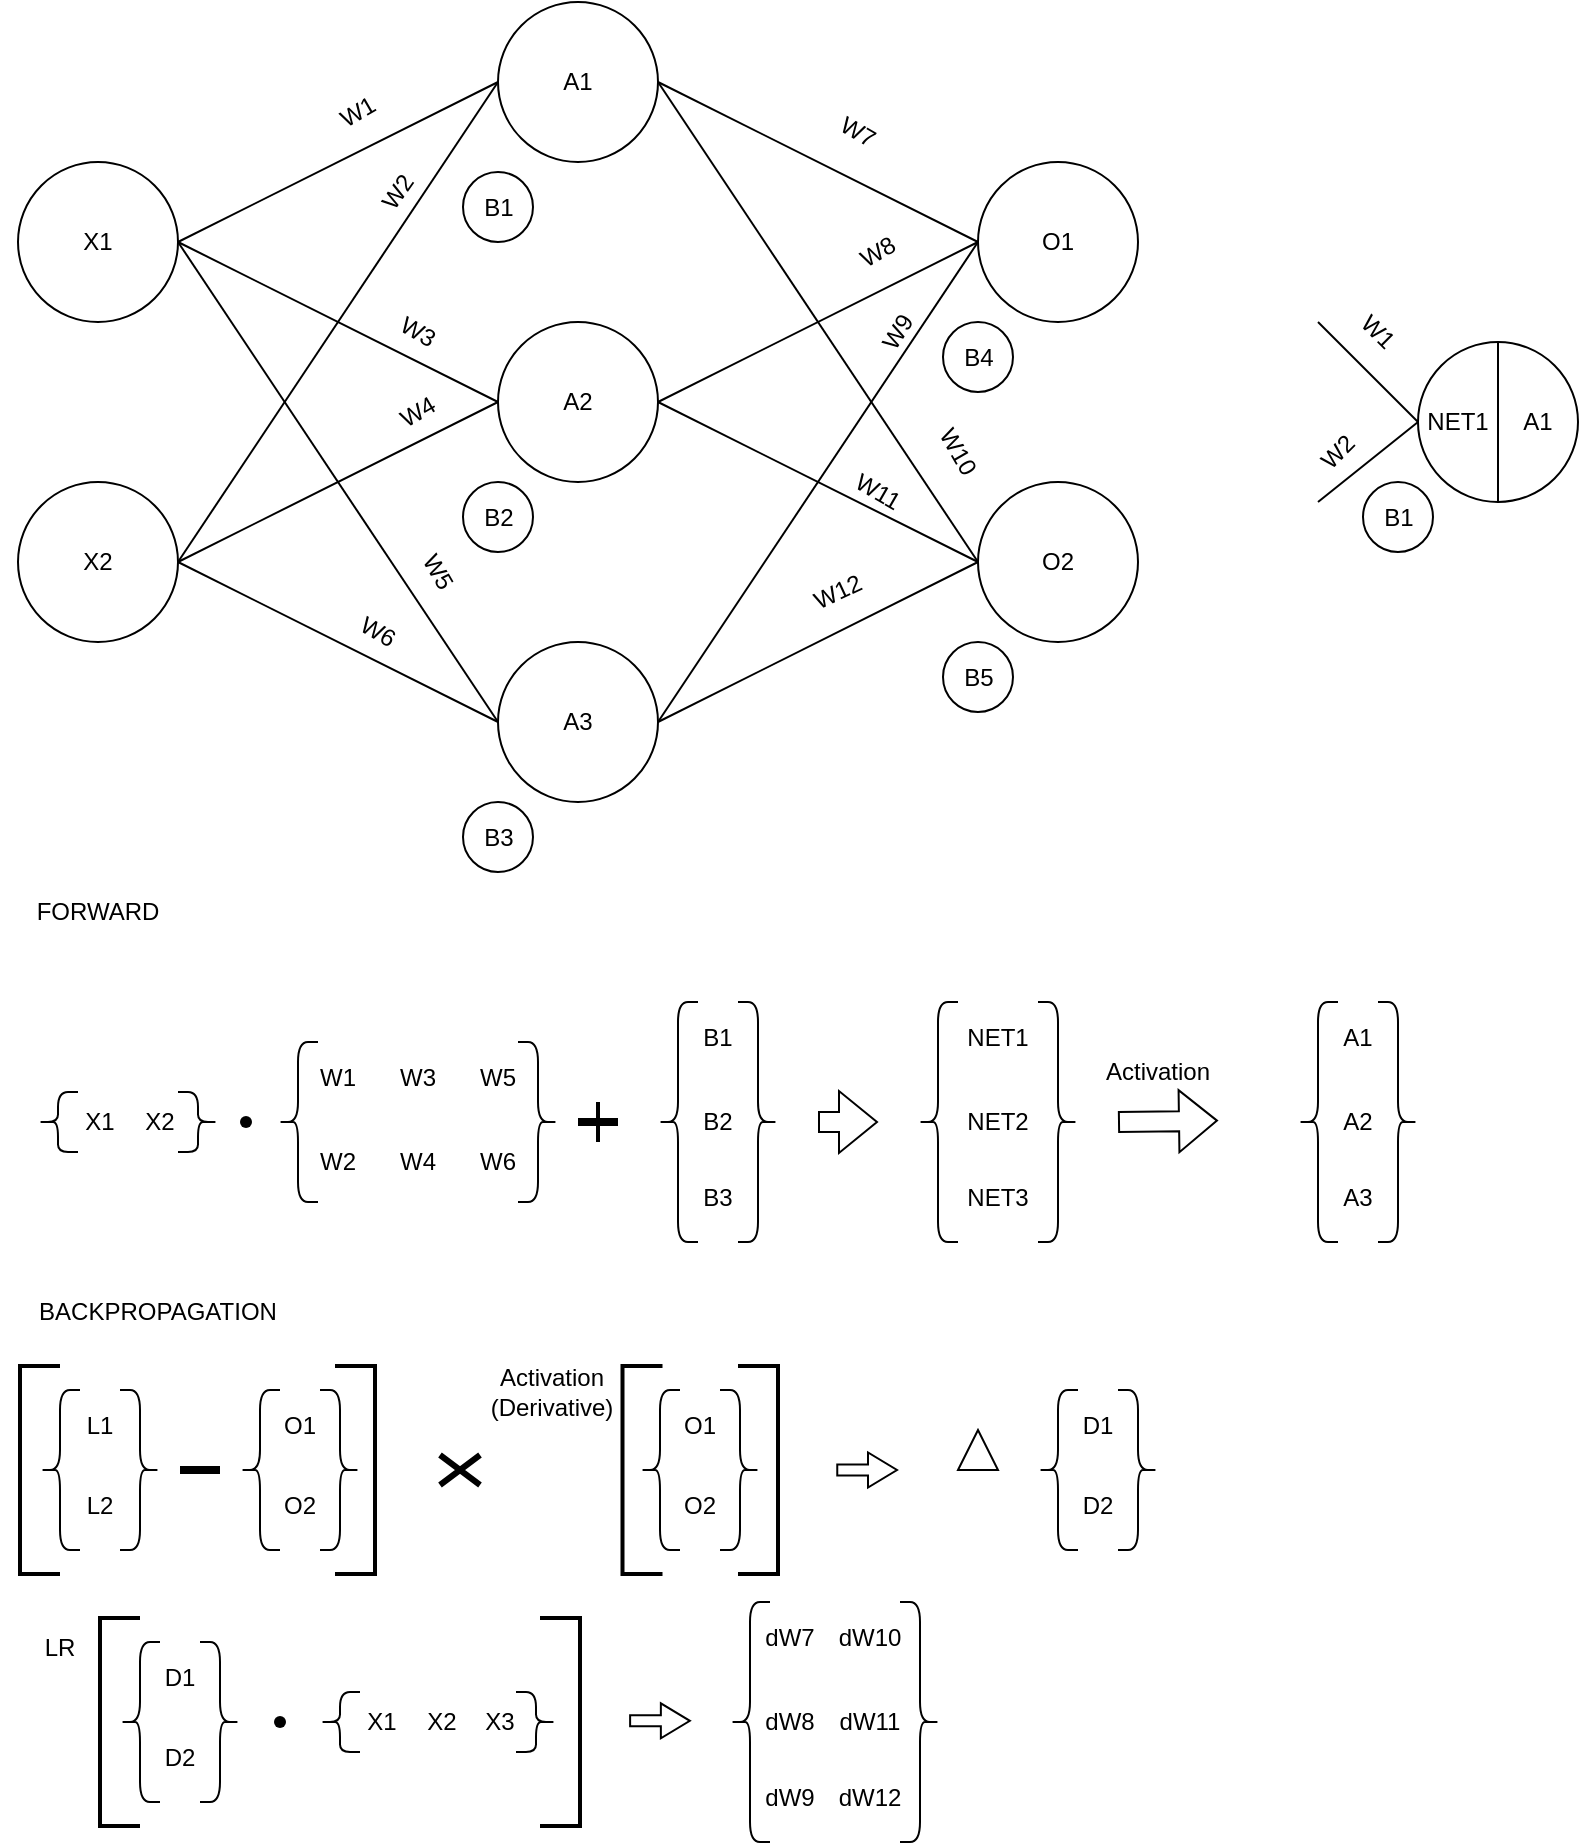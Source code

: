 <mxfile version="21.6.2" type="github">
  <diagram name="Page-1" id="butnO6N0d_ML-fYTaFpi">
    <mxGraphModel dx="729" dy="1163" grid="1" gridSize="10" guides="1" tooltips="1" connect="1" arrows="1" fold="1" page="1" pageScale="1" pageWidth="850" pageHeight="1100" math="0" shadow="0">
      <root>
        <mxCell id="0" />
        <mxCell id="1" parent="0" />
        <mxCell id="Mr8WrNO1qKfPuzWUKPoU-1" value="" style="ellipse;whiteSpace=wrap;html=1;aspect=fixed;" vertex="1" parent="1">
          <mxGeometry x="280" y="40" width="80" height="80" as="geometry" />
        </mxCell>
        <mxCell id="Mr8WrNO1qKfPuzWUKPoU-2" value="" style="ellipse;whiteSpace=wrap;html=1;aspect=fixed;" vertex="1" parent="1">
          <mxGeometry x="280" y="200" width="80" height="80" as="geometry" />
        </mxCell>
        <mxCell id="Mr8WrNO1qKfPuzWUKPoU-3" value="" style="ellipse;whiteSpace=wrap;html=1;aspect=fixed;" vertex="1" parent="1">
          <mxGeometry x="280" y="360" width="80" height="80" as="geometry" />
        </mxCell>
        <mxCell id="Mr8WrNO1qKfPuzWUKPoU-4" value="" style="ellipse;whiteSpace=wrap;html=1;aspect=fixed;" vertex="1" parent="1">
          <mxGeometry x="520" y="120" width="80" height="80" as="geometry" />
        </mxCell>
        <mxCell id="Mr8WrNO1qKfPuzWUKPoU-5" value="" style="ellipse;whiteSpace=wrap;html=1;aspect=fixed;" vertex="1" parent="1">
          <mxGeometry x="520" y="280" width="80" height="80" as="geometry" />
        </mxCell>
        <mxCell id="Mr8WrNO1qKfPuzWUKPoU-6" value="" style="ellipse;whiteSpace=wrap;html=1;aspect=fixed;" vertex="1" parent="1">
          <mxGeometry x="40" y="120" width="80" height="80" as="geometry" />
        </mxCell>
        <mxCell id="Mr8WrNO1qKfPuzWUKPoU-7" value="" style="ellipse;whiteSpace=wrap;html=1;aspect=fixed;" vertex="1" parent="1">
          <mxGeometry x="40" y="280" width="80" height="80" as="geometry" />
        </mxCell>
        <mxCell id="Mr8WrNO1qKfPuzWUKPoU-9" value="" style="endArrow=none;html=1;rounded=0;entryX=0;entryY=0.5;entryDx=0;entryDy=0;exitX=1;exitY=0.5;exitDx=0;exitDy=0;" edge="1" parent="1" source="Mr8WrNO1qKfPuzWUKPoU-3" target="Mr8WrNO1qKfPuzWUKPoU-5">
          <mxGeometry width="50" height="50" relative="1" as="geometry">
            <mxPoint x="350" y="430" as="sourcePoint" />
            <mxPoint x="400" y="380" as="targetPoint" />
          </mxGeometry>
        </mxCell>
        <mxCell id="Mr8WrNO1qKfPuzWUKPoU-10" value="" style="endArrow=none;html=1;rounded=0;entryX=0;entryY=0.5;entryDx=0;entryDy=0;exitX=1;exitY=0.5;exitDx=0;exitDy=0;" edge="1" parent="1" source="Mr8WrNO1qKfPuzWUKPoU-3" target="Mr8WrNO1qKfPuzWUKPoU-4">
          <mxGeometry width="50" height="50" relative="1" as="geometry">
            <mxPoint x="360" y="440" as="sourcePoint" />
            <mxPoint x="530" y="330" as="targetPoint" />
          </mxGeometry>
        </mxCell>
        <mxCell id="Mr8WrNO1qKfPuzWUKPoU-11" value="" style="endArrow=none;html=1;rounded=0;entryX=0;entryY=0.5;entryDx=0;entryDy=0;exitX=1;exitY=0.5;exitDx=0;exitDy=0;" edge="1" parent="1" source="Mr8WrNO1qKfPuzWUKPoU-2" target="Mr8WrNO1qKfPuzWUKPoU-5">
          <mxGeometry width="50" height="50" relative="1" as="geometry">
            <mxPoint x="370" y="450" as="sourcePoint" />
            <mxPoint x="540" y="340" as="targetPoint" />
          </mxGeometry>
        </mxCell>
        <mxCell id="Mr8WrNO1qKfPuzWUKPoU-12" value="" style="endArrow=none;html=1;rounded=0;entryX=0;entryY=0.5;entryDx=0;entryDy=0;exitX=1;exitY=0.5;exitDx=0;exitDy=0;" edge="1" parent="1" source="Mr8WrNO1qKfPuzWUKPoU-2" target="Mr8WrNO1qKfPuzWUKPoU-4">
          <mxGeometry width="50" height="50" relative="1" as="geometry">
            <mxPoint x="380" y="460" as="sourcePoint" />
            <mxPoint x="550" y="350" as="targetPoint" />
          </mxGeometry>
        </mxCell>
        <mxCell id="Mr8WrNO1qKfPuzWUKPoU-13" value="" style="endArrow=none;html=1;rounded=0;entryX=0;entryY=0.5;entryDx=0;entryDy=0;exitX=1;exitY=0.5;exitDx=0;exitDy=0;" edge="1" parent="1" source="Mr8WrNO1qKfPuzWUKPoU-1" target="Mr8WrNO1qKfPuzWUKPoU-5">
          <mxGeometry width="50" height="50" relative="1" as="geometry">
            <mxPoint x="390" y="470" as="sourcePoint" />
            <mxPoint x="560" y="360" as="targetPoint" />
          </mxGeometry>
        </mxCell>
        <mxCell id="Mr8WrNO1qKfPuzWUKPoU-14" value="" style="endArrow=none;html=1;rounded=0;entryX=0;entryY=0.5;entryDx=0;entryDy=0;exitX=1;exitY=0.5;exitDx=0;exitDy=0;" edge="1" parent="1" source="Mr8WrNO1qKfPuzWUKPoU-1" target="Mr8WrNO1qKfPuzWUKPoU-4">
          <mxGeometry width="50" height="50" relative="1" as="geometry">
            <mxPoint x="400" y="480" as="sourcePoint" />
            <mxPoint x="570" y="370" as="targetPoint" />
          </mxGeometry>
        </mxCell>
        <mxCell id="Mr8WrNO1qKfPuzWUKPoU-15" value="" style="endArrow=none;html=1;rounded=0;entryX=0;entryY=0.5;entryDx=0;entryDy=0;exitX=1;exitY=0.5;exitDx=0;exitDy=0;" edge="1" parent="1" source="Mr8WrNO1qKfPuzWUKPoU-7" target="Mr8WrNO1qKfPuzWUKPoU-3">
          <mxGeometry width="50" height="50" relative="1" as="geometry">
            <mxPoint x="410" y="490" as="sourcePoint" />
            <mxPoint x="580" y="380" as="targetPoint" />
          </mxGeometry>
        </mxCell>
        <mxCell id="Mr8WrNO1qKfPuzWUKPoU-16" value="" style="endArrow=none;html=1;rounded=0;entryX=0;entryY=0.5;entryDx=0;entryDy=0;exitX=1;exitY=0.5;exitDx=0;exitDy=0;" edge="1" parent="1" source="Mr8WrNO1qKfPuzWUKPoU-6" target="Mr8WrNO1qKfPuzWUKPoU-3">
          <mxGeometry width="50" height="50" relative="1" as="geometry">
            <mxPoint x="420" y="500" as="sourcePoint" />
            <mxPoint x="590" y="390" as="targetPoint" />
          </mxGeometry>
        </mxCell>
        <mxCell id="Mr8WrNO1qKfPuzWUKPoU-17" value="" style="endArrow=none;html=1;rounded=0;entryX=0;entryY=0.5;entryDx=0;entryDy=0;exitX=1;exitY=0.5;exitDx=0;exitDy=0;" edge="1" parent="1" source="Mr8WrNO1qKfPuzWUKPoU-7" target="Mr8WrNO1qKfPuzWUKPoU-2">
          <mxGeometry width="50" height="50" relative="1" as="geometry">
            <mxPoint x="430" y="510" as="sourcePoint" />
            <mxPoint x="600" y="400" as="targetPoint" />
          </mxGeometry>
        </mxCell>
        <mxCell id="Mr8WrNO1qKfPuzWUKPoU-18" value="" style="endArrow=none;html=1;rounded=0;entryX=0;entryY=0.5;entryDx=0;entryDy=0;exitX=1;exitY=0.5;exitDx=0;exitDy=0;" edge="1" parent="1" source="Mr8WrNO1qKfPuzWUKPoU-6" target="Mr8WrNO1qKfPuzWUKPoU-2">
          <mxGeometry width="50" height="50" relative="1" as="geometry">
            <mxPoint x="440" y="520" as="sourcePoint" />
            <mxPoint x="610" y="410" as="targetPoint" />
          </mxGeometry>
        </mxCell>
        <mxCell id="Mr8WrNO1qKfPuzWUKPoU-19" value="" style="endArrow=none;html=1;rounded=0;entryX=0;entryY=0.5;entryDx=0;entryDy=0;exitX=1;exitY=0.5;exitDx=0;exitDy=0;" edge="1" parent="1" source="Mr8WrNO1qKfPuzWUKPoU-6" target="Mr8WrNO1qKfPuzWUKPoU-1">
          <mxGeometry width="50" height="50" relative="1" as="geometry">
            <mxPoint x="450" y="530" as="sourcePoint" />
            <mxPoint x="620" y="420" as="targetPoint" />
          </mxGeometry>
        </mxCell>
        <mxCell id="Mr8WrNO1qKfPuzWUKPoU-20" value="" style="endArrow=none;html=1;rounded=0;entryX=0;entryY=0.5;entryDx=0;entryDy=0;exitX=1;exitY=0.5;exitDx=0;exitDy=0;" edge="1" parent="1" source="Mr8WrNO1qKfPuzWUKPoU-7" target="Mr8WrNO1qKfPuzWUKPoU-1">
          <mxGeometry width="50" height="50" relative="1" as="geometry">
            <mxPoint x="460" y="540" as="sourcePoint" />
            <mxPoint x="630" y="430" as="targetPoint" />
          </mxGeometry>
        </mxCell>
        <mxCell id="Mr8WrNO1qKfPuzWUKPoU-21" value="&lt;div&gt;W1&lt;/div&gt;" style="text;html=1;strokeColor=none;fillColor=none;align=center;verticalAlign=middle;whiteSpace=wrap;rounded=0;rotation=-30;" vertex="1" parent="1">
          <mxGeometry x="180" y="80" width="60" height="30" as="geometry" />
        </mxCell>
        <mxCell id="Mr8WrNO1qKfPuzWUKPoU-22" value="W2" style="text;html=1;strokeColor=none;fillColor=none;align=center;verticalAlign=middle;whiteSpace=wrap;rounded=0;rotation=-55;" vertex="1" parent="1">
          <mxGeometry x="200" y="120" width="60" height="30" as="geometry" />
        </mxCell>
        <mxCell id="Mr8WrNO1qKfPuzWUKPoU-23" value="W5" style="text;html=1;strokeColor=none;fillColor=none;align=center;verticalAlign=middle;whiteSpace=wrap;rounded=0;rotation=60;" vertex="1" parent="1">
          <mxGeometry x="220" y="310" width="60" height="30" as="geometry" />
        </mxCell>
        <mxCell id="Mr8WrNO1qKfPuzWUKPoU-24" value="W3" style="text;html=1;strokeColor=none;fillColor=none;align=center;verticalAlign=middle;whiteSpace=wrap;rounded=0;rotation=30;" vertex="1" parent="1">
          <mxGeometry x="210" y="190" width="60" height="30" as="geometry" />
        </mxCell>
        <mxCell id="Mr8WrNO1qKfPuzWUKPoU-25" value="W4" style="text;html=1;strokeColor=none;fillColor=none;align=center;verticalAlign=middle;whiteSpace=wrap;rounded=0;rotation=-30;" vertex="1" parent="1">
          <mxGeometry x="210" y="230" width="60" height="30" as="geometry" />
        </mxCell>
        <mxCell id="Mr8WrNO1qKfPuzWUKPoU-26" value="&lt;div&gt;W6&lt;/div&gt;" style="text;html=1;strokeColor=none;fillColor=none;align=center;verticalAlign=middle;whiteSpace=wrap;rounded=0;rotation=30;" vertex="1" parent="1">
          <mxGeometry x="190" y="340" width="60" height="30" as="geometry" />
        </mxCell>
        <mxCell id="Mr8WrNO1qKfPuzWUKPoU-28" value="A1" style="text;html=1;strokeColor=none;fillColor=none;align=center;verticalAlign=middle;whiteSpace=wrap;rounded=0;" vertex="1" parent="1">
          <mxGeometry x="290" y="65" width="60" height="30" as="geometry" />
        </mxCell>
        <mxCell id="Mr8WrNO1qKfPuzWUKPoU-29" value="A2" style="text;html=1;strokeColor=none;fillColor=none;align=center;verticalAlign=middle;whiteSpace=wrap;rounded=0;" vertex="1" parent="1">
          <mxGeometry x="290" y="225" width="60" height="30" as="geometry" />
        </mxCell>
        <mxCell id="Mr8WrNO1qKfPuzWUKPoU-30" value="A3" style="text;html=1;strokeColor=none;fillColor=none;align=center;verticalAlign=middle;whiteSpace=wrap;rounded=0;" vertex="1" parent="1">
          <mxGeometry x="290" y="385" width="60" height="30" as="geometry" />
        </mxCell>
        <mxCell id="Mr8WrNO1qKfPuzWUKPoU-31" value="O1" style="text;html=1;strokeColor=none;fillColor=none;align=center;verticalAlign=middle;whiteSpace=wrap;rounded=0;" vertex="1" parent="1">
          <mxGeometry x="530" y="145" width="60" height="30" as="geometry" />
        </mxCell>
        <mxCell id="Mr8WrNO1qKfPuzWUKPoU-32" value="O2" style="text;html=1;strokeColor=none;fillColor=none;align=center;verticalAlign=middle;whiteSpace=wrap;rounded=0;" vertex="1" parent="1">
          <mxGeometry x="530" y="305" width="60" height="30" as="geometry" />
        </mxCell>
        <mxCell id="Mr8WrNO1qKfPuzWUKPoU-33" value="W7" style="text;html=1;strokeColor=none;fillColor=none;align=center;verticalAlign=middle;whiteSpace=wrap;rounded=0;rotation=30;" vertex="1" parent="1">
          <mxGeometry x="430" y="90" width="60" height="30" as="geometry" />
        </mxCell>
        <mxCell id="Mr8WrNO1qKfPuzWUKPoU-35" value="W10" style="text;html=1;strokeColor=none;fillColor=none;align=center;verticalAlign=middle;whiteSpace=wrap;rounded=0;rotation=60;" vertex="1" parent="1">
          <mxGeometry x="480" y="250" width="60" height="30" as="geometry" />
        </mxCell>
        <mxCell id="Mr8WrNO1qKfPuzWUKPoU-36" value="&lt;div&gt;W8&lt;/div&gt;" style="text;html=1;strokeColor=none;fillColor=none;align=center;verticalAlign=middle;whiteSpace=wrap;rounded=0;rotation=-30;" vertex="1" parent="1">
          <mxGeometry x="440" y="150" width="60" height="30" as="geometry" />
        </mxCell>
        <mxCell id="Mr8WrNO1qKfPuzWUKPoU-38" value="W9" style="text;html=1;strokeColor=none;fillColor=none;align=center;verticalAlign=middle;whiteSpace=wrap;rounded=0;rotation=-58;" vertex="1" parent="1">
          <mxGeometry x="450" y="190" width="60" height="30" as="geometry" />
        </mxCell>
        <mxCell id="Mr8WrNO1qKfPuzWUKPoU-41" value="&lt;div&gt;W12&lt;/div&gt;" style="text;html=1;strokeColor=none;fillColor=none;align=center;verticalAlign=middle;whiteSpace=wrap;rounded=0;rotation=-25;" vertex="1" parent="1">
          <mxGeometry x="420" y="320" width="60" height="30" as="geometry" />
        </mxCell>
        <mxCell id="Mr8WrNO1qKfPuzWUKPoU-42" value="W11" style="text;html=1;strokeColor=none;fillColor=none;align=center;verticalAlign=middle;whiteSpace=wrap;rounded=0;rotation=30;" vertex="1" parent="1">
          <mxGeometry x="440" y="270" width="60" height="30" as="geometry" />
        </mxCell>
        <mxCell id="Mr8WrNO1qKfPuzWUKPoU-43" value="X1" style="text;html=1;strokeColor=none;fillColor=none;align=center;verticalAlign=middle;whiteSpace=wrap;rounded=0;" vertex="1" parent="1">
          <mxGeometry x="50" y="145" width="60" height="30" as="geometry" />
        </mxCell>
        <mxCell id="Mr8WrNO1qKfPuzWUKPoU-44" value="X2" style="text;html=1;strokeColor=none;fillColor=none;align=center;verticalAlign=middle;whiteSpace=wrap;rounded=0;" vertex="1" parent="1">
          <mxGeometry x="50" y="305" width="60" height="30" as="geometry" />
        </mxCell>
        <mxCell id="Mr8WrNO1qKfPuzWUKPoU-46" value="FORWARD" style="text;html=1;strokeColor=none;fillColor=none;align=center;verticalAlign=middle;whiteSpace=wrap;rounded=0;" vertex="1" parent="1">
          <mxGeometry x="40" y="480" width="80" height="30" as="geometry" />
        </mxCell>
        <mxCell id="Mr8WrNO1qKfPuzWUKPoU-47" value="" style="ellipse;whiteSpace=wrap;html=1;aspect=fixed;" vertex="1" parent="1">
          <mxGeometry x="740" y="210" width="80" height="80" as="geometry" />
        </mxCell>
        <mxCell id="Mr8WrNO1qKfPuzWUKPoU-48" value="" style="endArrow=none;html=1;rounded=0;exitX=0.5;exitY=1;exitDx=0;exitDy=0;entryX=0.5;entryY=0;entryDx=0;entryDy=0;" edge="1" parent="1" source="Mr8WrNO1qKfPuzWUKPoU-47" target="Mr8WrNO1qKfPuzWUKPoU-47">
          <mxGeometry width="50" height="50" relative="1" as="geometry">
            <mxPoint x="1000" y="160" as="sourcePoint" />
            <mxPoint x="1050" y="110" as="targetPoint" />
          </mxGeometry>
        </mxCell>
        <mxCell id="Mr8WrNO1qKfPuzWUKPoU-49" value="A1" style="text;html=1;strokeColor=none;fillColor=none;align=center;verticalAlign=middle;whiteSpace=wrap;rounded=0;" vertex="1" parent="1">
          <mxGeometry x="780" y="235" width="40" height="30" as="geometry" />
        </mxCell>
        <mxCell id="Mr8WrNO1qKfPuzWUKPoU-51" value="NET1" style="text;html=1;strokeColor=none;fillColor=none;align=center;verticalAlign=middle;whiteSpace=wrap;rounded=0;" vertex="1" parent="1">
          <mxGeometry x="740" y="235" width="40" height="30" as="geometry" />
        </mxCell>
        <mxCell id="Mr8WrNO1qKfPuzWUKPoU-53" value="" style="endArrow=none;html=1;rounded=0;exitX=0;exitY=0.5;exitDx=0;exitDy=0;" edge="1" parent="1" source="Mr8WrNO1qKfPuzWUKPoU-47">
          <mxGeometry width="50" height="50" relative="1" as="geometry">
            <mxPoint x="780" y="240" as="sourcePoint" />
            <mxPoint x="690" y="200" as="targetPoint" />
          </mxGeometry>
        </mxCell>
        <mxCell id="Mr8WrNO1qKfPuzWUKPoU-54" value="" style="endArrow=none;html=1;rounded=0;exitX=0;exitY=0.5;exitDx=0;exitDy=0;" edge="1" parent="1" source="Mr8WrNO1qKfPuzWUKPoU-47">
          <mxGeometry width="50" height="50" relative="1" as="geometry">
            <mxPoint x="750" y="260" as="sourcePoint" />
            <mxPoint x="690" y="290" as="targetPoint" />
          </mxGeometry>
        </mxCell>
        <mxCell id="Mr8WrNO1qKfPuzWUKPoU-55" value="&lt;div&gt;W1&lt;/div&gt;" style="text;html=1;strokeColor=none;fillColor=none;align=center;verticalAlign=middle;whiteSpace=wrap;rounded=0;rotation=45;" vertex="1" parent="1">
          <mxGeometry x="690" y="190" width="60" height="30" as="geometry" />
        </mxCell>
        <mxCell id="Mr8WrNO1qKfPuzWUKPoU-56" value="&lt;div&gt;W2&lt;/div&gt;" style="text;html=1;strokeColor=none;fillColor=none;align=center;verticalAlign=middle;whiteSpace=wrap;rounded=0;rotation=-45;" vertex="1" parent="1">
          <mxGeometry x="670" y="250" width="60" height="30" as="geometry" />
        </mxCell>
        <mxCell id="Mr8WrNO1qKfPuzWUKPoU-57" value="" style="shape=curlyBracket;whiteSpace=wrap;html=1;rounded=1;labelPosition=left;verticalLabelPosition=middle;align=right;verticalAlign=middle;" vertex="1" parent="1">
          <mxGeometry x="50" y="585" width="20" height="30" as="geometry" />
        </mxCell>
        <mxCell id="Mr8WrNO1qKfPuzWUKPoU-58" value="" style="shape=curlyBracket;whiteSpace=wrap;html=1;rounded=1;flipH=1;labelPosition=right;verticalLabelPosition=middle;align=left;verticalAlign=middle;" vertex="1" parent="1">
          <mxGeometry x="120" y="585" width="20" height="30" as="geometry" />
        </mxCell>
        <mxCell id="Mr8WrNO1qKfPuzWUKPoU-59" value="X1" style="text;html=1;strokeColor=none;fillColor=none;align=center;verticalAlign=middle;whiteSpace=wrap;rounded=0;" vertex="1" parent="1">
          <mxGeometry x="61" y="582.5" width="40" height="35" as="geometry" />
        </mxCell>
        <mxCell id="Mr8WrNO1qKfPuzWUKPoU-60" value="X2" style="text;html=1;strokeColor=none;fillColor=none;align=center;verticalAlign=middle;whiteSpace=wrap;rounded=0;" vertex="1" parent="1">
          <mxGeometry x="91" y="582.5" width="40" height="35" as="geometry" />
        </mxCell>
        <mxCell id="Mr8WrNO1qKfPuzWUKPoU-61" value="" style="shape=curlyBracket;whiteSpace=wrap;html=1;rounded=1;labelPosition=left;verticalLabelPosition=middle;align=right;verticalAlign=middle;" vertex="1" parent="1">
          <mxGeometry x="170" y="560" width="20" height="80" as="geometry" />
        </mxCell>
        <mxCell id="Mr8WrNO1qKfPuzWUKPoU-62" value="" style="shape=curlyBracket;whiteSpace=wrap;html=1;rounded=1;flipH=1;labelPosition=right;verticalLabelPosition=middle;align=left;verticalAlign=middle;" vertex="1" parent="1">
          <mxGeometry x="290" y="560" width="20" height="80" as="geometry" />
        </mxCell>
        <mxCell id="Mr8WrNO1qKfPuzWUKPoU-63" value="W1" style="text;html=1;strokeColor=none;fillColor=none;align=center;verticalAlign=middle;whiteSpace=wrap;rounded=0;" vertex="1" parent="1">
          <mxGeometry x="180" y="560" width="40" height="35" as="geometry" />
        </mxCell>
        <mxCell id="Mr8WrNO1qKfPuzWUKPoU-64" value="W2" style="text;html=1;strokeColor=none;fillColor=none;align=center;verticalAlign=middle;whiteSpace=wrap;rounded=0;" vertex="1" parent="1">
          <mxGeometry x="180" y="602.5" width="40" height="35" as="geometry" />
        </mxCell>
        <mxCell id="Mr8WrNO1qKfPuzWUKPoU-65" value="W3" style="text;html=1;strokeColor=none;fillColor=none;align=center;verticalAlign=middle;whiteSpace=wrap;rounded=0;" vertex="1" parent="1">
          <mxGeometry x="220" y="560" width="40" height="35" as="geometry" />
        </mxCell>
        <mxCell id="Mr8WrNO1qKfPuzWUKPoU-66" value="W4" style="text;html=1;strokeColor=none;fillColor=none;align=center;verticalAlign=middle;whiteSpace=wrap;rounded=0;" vertex="1" parent="1">
          <mxGeometry x="220" y="602.5" width="40" height="35" as="geometry" />
        </mxCell>
        <mxCell id="Mr8WrNO1qKfPuzWUKPoU-67" value="W5" style="text;html=1;strokeColor=none;fillColor=none;align=center;verticalAlign=middle;whiteSpace=wrap;rounded=0;" vertex="1" parent="1">
          <mxGeometry x="260" y="560" width="40" height="35" as="geometry" />
        </mxCell>
        <mxCell id="Mr8WrNO1qKfPuzWUKPoU-68" value="W6" style="text;html=1;strokeColor=none;fillColor=none;align=center;verticalAlign=middle;whiteSpace=wrap;rounded=0;" vertex="1" parent="1">
          <mxGeometry x="260" y="602.5" width="40" height="35" as="geometry" />
        </mxCell>
        <mxCell id="Mr8WrNO1qKfPuzWUKPoU-69" value="" style="shape=curlyBracket;whiteSpace=wrap;html=1;rounded=1;labelPosition=left;verticalLabelPosition=middle;align=right;verticalAlign=middle;" vertex="1" parent="1">
          <mxGeometry x="360" y="540" width="20" height="120" as="geometry" />
        </mxCell>
        <mxCell id="Mr8WrNO1qKfPuzWUKPoU-70" value="" style="shape=curlyBracket;whiteSpace=wrap;html=1;rounded=1;flipH=1;labelPosition=right;verticalLabelPosition=middle;align=left;verticalAlign=middle;" vertex="1" parent="1">
          <mxGeometry x="400" y="540" width="20" height="120" as="geometry" />
        </mxCell>
        <mxCell id="Mr8WrNO1qKfPuzWUKPoU-71" value="B1" style="text;html=1;strokeColor=none;fillColor=none;align=center;verticalAlign=middle;whiteSpace=wrap;rounded=0;" vertex="1" parent="1">
          <mxGeometry x="370" y="540" width="40" height="35" as="geometry" />
        </mxCell>
        <mxCell id="Mr8WrNO1qKfPuzWUKPoU-72" value="B2" style="text;html=1;strokeColor=none;fillColor=none;align=center;verticalAlign=middle;whiteSpace=wrap;rounded=0;" vertex="1" parent="1">
          <mxGeometry x="370" y="582.5" width="40" height="35" as="geometry" />
        </mxCell>
        <mxCell id="Mr8WrNO1qKfPuzWUKPoU-73" value="B3" style="text;html=1;strokeColor=none;fillColor=none;align=center;verticalAlign=middle;whiteSpace=wrap;rounded=0;" vertex="1" parent="1">
          <mxGeometry x="370" y="620" width="40" height="35" as="geometry" />
        </mxCell>
        <mxCell id="Mr8WrNO1qKfPuzWUKPoU-77" value="B1" style="ellipse;whiteSpace=wrap;html=1;aspect=fixed;" vertex="1" parent="1">
          <mxGeometry x="262.5" y="125" width="35" height="35" as="geometry" />
        </mxCell>
        <mxCell id="Mr8WrNO1qKfPuzWUKPoU-78" value="B2" style="ellipse;whiteSpace=wrap;html=1;aspect=fixed;" vertex="1" parent="1">
          <mxGeometry x="262.5" y="280" width="35" height="35" as="geometry" />
        </mxCell>
        <mxCell id="Mr8WrNO1qKfPuzWUKPoU-79" value="B3" style="ellipse;whiteSpace=wrap;html=1;aspect=fixed;" vertex="1" parent="1">
          <mxGeometry x="262.5" y="440" width="35" height="35" as="geometry" />
        </mxCell>
        <mxCell id="Mr8WrNO1qKfPuzWUKPoU-80" value="B4" style="ellipse;whiteSpace=wrap;html=1;aspect=fixed;" vertex="1" parent="1">
          <mxGeometry x="502.5" y="200" width="35" height="35" as="geometry" />
        </mxCell>
        <mxCell id="Mr8WrNO1qKfPuzWUKPoU-81" value="B5" style="ellipse;whiteSpace=wrap;html=1;aspect=fixed;" vertex="1" parent="1">
          <mxGeometry x="502.5" y="360" width="35" height="35" as="geometry" />
        </mxCell>
        <mxCell id="Mr8WrNO1qKfPuzWUKPoU-82" value="" style="line;strokeWidth=2;direction=south;html=1;" vertex="1" parent="1">
          <mxGeometry x="325" y="590" width="10" height="20" as="geometry" />
        </mxCell>
        <mxCell id="Mr8WrNO1qKfPuzWUKPoU-83" value="" style="line;strokeWidth=4;html=1;perimeter=backbonePerimeter;points=[];outlineConnect=0;" vertex="1" parent="1">
          <mxGeometry x="320" y="595" width="20" height="10" as="geometry" />
        </mxCell>
        <mxCell id="Mr8WrNO1qKfPuzWUKPoU-85" value="" style="shape=waypoint;sketch=0;fillStyle=solid;size=6;pointerEvents=1;points=[];fillColor=none;resizable=0;rotatable=0;perimeter=centerPerimeter;snapToPoint=1;" vertex="1" parent="1">
          <mxGeometry x="144" y="590" width="20" height="20" as="geometry" />
        </mxCell>
        <mxCell id="Mr8WrNO1qKfPuzWUKPoU-88" value="" style="shape=flexArrow;endArrow=classic;html=1;rounded=0;" edge="1" parent="1">
          <mxGeometry width="50" height="50" relative="1" as="geometry">
            <mxPoint x="440" y="600" as="sourcePoint" />
            <mxPoint x="470" y="600" as="targetPoint" />
          </mxGeometry>
        </mxCell>
        <mxCell id="Mr8WrNO1qKfPuzWUKPoU-89" value="" style="shape=curlyBracket;whiteSpace=wrap;html=1;rounded=1;labelPosition=left;verticalLabelPosition=middle;align=right;verticalAlign=middle;" vertex="1" parent="1">
          <mxGeometry x="490" y="540" width="20" height="120" as="geometry" />
        </mxCell>
        <mxCell id="Mr8WrNO1qKfPuzWUKPoU-90" value="" style="shape=curlyBracket;whiteSpace=wrap;html=1;rounded=1;flipH=1;labelPosition=right;verticalLabelPosition=middle;align=left;verticalAlign=middle;" vertex="1" parent="1">
          <mxGeometry x="550" y="540" width="20" height="120" as="geometry" />
        </mxCell>
        <mxCell id="Mr8WrNO1qKfPuzWUKPoU-91" value="NET1" style="text;html=1;strokeColor=none;fillColor=none;align=center;verticalAlign=middle;whiteSpace=wrap;rounded=0;" vertex="1" parent="1">
          <mxGeometry x="510" y="540" width="40" height="35" as="geometry" />
        </mxCell>
        <mxCell id="Mr8WrNO1qKfPuzWUKPoU-92" value="NET2" style="text;html=1;strokeColor=none;fillColor=none;align=center;verticalAlign=middle;whiteSpace=wrap;rounded=0;" vertex="1" parent="1">
          <mxGeometry x="510" y="582.5" width="40" height="35" as="geometry" />
        </mxCell>
        <mxCell id="Mr8WrNO1qKfPuzWUKPoU-93" value="NET3" style="text;html=1;strokeColor=none;fillColor=none;align=center;verticalAlign=middle;whiteSpace=wrap;rounded=0;" vertex="1" parent="1">
          <mxGeometry x="510" y="620" width="40" height="35" as="geometry" />
        </mxCell>
        <mxCell id="Mr8WrNO1qKfPuzWUKPoU-97" value="" style="shape=flexArrow;endArrow=classic;html=1;rounded=0;" edge="1" parent="1">
          <mxGeometry width="50" height="50" relative="1" as="geometry">
            <mxPoint x="590" y="600" as="sourcePoint" />
            <mxPoint x="640" y="599.31" as="targetPoint" />
          </mxGeometry>
        </mxCell>
        <mxCell id="Mr8WrNO1qKfPuzWUKPoU-98" value="Activation" style="text;html=1;strokeColor=none;fillColor=none;align=center;verticalAlign=middle;whiteSpace=wrap;rounded=0;" vertex="1" parent="1">
          <mxGeometry x="580" y="560" width="60" height="30" as="geometry" />
        </mxCell>
        <mxCell id="Mr8WrNO1qKfPuzWUKPoU-99" value="" style="shape=curlyBracket;whiteSpace=wrap;html=1;rounded=1;labelPosition=left;verticalLabelPosition=middle;align=right;verticalAlign=middle;" vertex="1" parent="1">
          <mxGeometry x="680" y="540" width="20" height="120" as="geometry" />
        </mxCell>
        <mxCell id="Mr8WrNO1qKfPuzWUKPoU-100" value="" style="shape=curlyBracket;whiteSpace=wrap;html=1;rounded=1;flipH=1;labelPosition=right;verticalLabelPosition=middle;align=left;verticalAlign=middle;" vertex="1" parent="1">
          <mxGeometry x="720" y="540" width="20" height="120" as="geometry" />
        </mxCell>
        <mxCell id="Mr8WrNO1qKfPuzWUKPoU-101" value="A1" style="text;html=1;strokeColor=none;fillColor=none;align=center;verticalAlign=middle;whiteSpace=wrap;rounded=0;" vertex="1" parent="1">
          <mxGeometry x="690" y="540" width="40" height="35" as="geometry" />
        </mxCell>
        <mxCell id="Mr8WrNO1qKfPuzWUKPoU-102" value="A2" style="text;html=1;strokeColor=none;fillColor=none;align=center;verticalAlign=middle;whiteSpace=wrap;rounded=0;" vertex="1" parent="1">
          <mxGeometry x="690" y="582.5" width="40" height="35" as="geometry" />
        </mxCell>
        <mxCell id="Mr8WrNO1qKfPuzWUKPoU-103" value="A3" style="text;html=1;strokeColor=none;fillColor=none;align=center;verticalAlign=middle;whiteSpace=wrap;rounded=0;" vertex="1" parent="1">
          <mxGeometry x="690" y="620" width="40" height="35" as="geometry" />
        </mxCell>
        <mxCell id="Mr8WrNO1qKfPuzWUKPoU-104" value="&lt;div&gt;BACKPROPAGATION&lt;/div&gt;" style="text;html=1;strokeColor=none;fillColor=none;align=center;verticalAlign=middle;whiteSpace=wrap;rounded=0;" vertex="1" parent="1">
          <mxGeometry x="40" y="680" width="140" height="30" as="geometry" />
        </mxCell>
        <mxCell id="Mr8WrNO1qKfPuzWUKPoU-105" value="B1" style="ellipse;whiteSpace=wrap;html=1;aspect=fixed;" vertex="1" parent="1">
          <mxGeometry x="712.5" y="280" width="35" height="35" as="geometry" />
        </mxCell>
        <mxCell id="Mr8WrNO1qKfPuzWUKPoU-106" value="" style="triangle;whiteSpace=wrap;html=1;rotation=-90;" vertex="1" parent="1">
          <mxGeometry x="510" y="754" width="20" height="20" as="geometry" />
        </mxCell>
        <mxCell id="Mr8WrNO1qKfPuzWUKPoU-107" value="" style="shape=flexArrow;endArrow=classic;html=1;rounded=0;endWidth=11;endSize=4.5;width=5.5;" edge="1" parent="1">
          <mxGeometry width="50" height="50" relative="1" as="geometry">
            <mxPoint x="449.13" y="774" as="sourcePoint" />
            <mxPoint x="480" y="774" as="targetPoint" />
          </mxGeometry>
        </mxCell>
        <mxCell id="Mr8WrNO1qKfPuzWUKPoU-108" value="" style="shape=curlyBracket;whiteSpace=wrap;html=1;rounded=1;labelPosition=left;verticalLabelPosition=middle;align=right;verticalAlign=middle;" vertex="1" parent="1">
          <mxGeometry x="51" y="734" width="20" height="80" as="geometry" />
        </mxCell>
        <mxCell id="Mr8WrNO1qKfPuzWUKPoU-109" value="" style="shape=curlyBracket;whiteSpace=wrap;html=1;rounded=1;flipH=1;labelPosition=right;verticalLabelPosition=middle;align=left;verticalAlign=middle;" vertex="1" parent="1">
          <mxGeometry x="91" y="734" width="20" height="80" as="geometry" />
        </mxCell>
        <mxCell id="Mr8WrNO1qKfPuzWUKPoU-110" value="L1" style="text;html=1;strokeColor=none;fillColor=none;align=center;verticalAlign=middle;whiteSpace=wrap;rounded=0;" vertex="1" parent="1">
          <mxGeometry x="61" y="734" width="40" height="35" as="geometry" />
        </mxCell>
        <mxCell id="Mr8WrNO1qKfPuzWUKPoU-111" value="L2" style="text;html=1;strokeColor=none;fillColor=none;align=center;verticalAlign=middle;whiteSpace=wrap;rounded=0;" vertex="1" parent="1">
          <mxGeometry x="61" y="774" width="40" height="35" as="geometry" />
        </mxCell>
        <mxCell id="Mr8WrNO1qKfPuzWUKPoU-112" value="" style="line;strokeWidth=4;html=1;perimeter=backbonePerimeter;points=[];outlineConnect=0;" vertex="1" parent="1">
          <mxGeometry x="121" y="769" width="20" height="10" as="geometry" />
        </mxCell>
        <mxCell id="Mr8WrNO1qKfPuzWUKPoU-113" value="" style="shape=curlyBracket;whiteSpace=wrap;html=1;rounded=1;labelPosition=left;verticalLabelPosition=middle;align=right;verticalAlign=middle;" vertex="1" parent="1">
          <mxGeometry x="151" y="734" width="20" height="80" as="geometry" />
        </mxCell>
        <mxCell id="Mr8WrNO1qKfPuzWUKPoU-114" value="" style="shape=curlyBracket;whiteSpace=wrap;html=1;rounded=1;flipH=1;labelPosition=right;verticalLabelPosition=middle;align=left;verticalAlign=middle;" vertex="1" parent="1">
          <mxGeometry x="191" y="734" width="20" height="80" as="geometry" />
        </mxCell>
        <mxCell id="Mr8WrNO1qKfPuzWUKPoU-115" value="O1" style="text;html=1;strokeColor=none;fillColor=none;align=center;verticalAlign=middle;whiteSpace=wrap;rounded=0;" vertex="1" parent="1">
          <mxGeometry x="161" y="734" width="40" height="35" as="geometry" />
        </mxCell>
        <mxCell id="Mr8WrNO1qKfPuzWUKPoU-116" value="O2" style="text;html=1;strokeColor=none;fillColor=none;align=center;verticalAlign=middle;whiteSpace=wrap;rounded=0;" vertex="1" parent="1">
          <mxGeometry x="161" y="774" width="40" height="35" as="geometry" />
        </mxCell>
        <mxCell id="Mr8WrNO1qKfPuzWUKPoU-117" value="" style="strokeWidth=2;html=1;shape=mxgraph.flowchart.annotation_1;align=left;pointerEvents=1;" vertex="1" parent="1">
          <mxGeometry x="41" y="722" width="20" height="104" as="geometry" />
        </mxCell>
        <mxCell id="Mr8WrNO1qKfPuzWUKPoU-118" value="" style="strokeWidth=2;html=1;shape=mxgraph.flowchart.annotation_1;align=left;pointerEvents=1;rotation=-180;" vertex="1" parent="1">
          <mxGeometry x="198.5" y="722" width="20" height="104" as="geometry" />
        </mxCell>
        <mxCell id="Mr8WrNO1qKfPuzWUKPoU-120" value="" style="shape=umlDestroy;whiteSpace=wrap;html=1;strokeWidth=3;targetShapes=umlLifeline;" vertex="1" parent="1">
          <mxGeometry x="251" y="766.5" width="20" height="15" as="geometry" />
        </mxCell>
        <mxCell id="Mr8WrNO1qKfPuzWUKPoU-121" value="" style="strokeWidth=2;html=1;shape=mxgraph.flowchart.annotation_1;align=left;pointerEvents=1;" vertex="1" parent="1">
          <mxGeometry x="342.25" y="722" width="20" height="104" as="geometry" />
        </mxCell>
        <mxCell id="Mr8WrNO1qKfPuzWUKPoU-122" value="" style="strokeWidth=2;html=1;shape=mxgraph.flowchart.annotation_1;align=left;pointerEvents=1;rotation=-180;" vertex="1" parent="1">
          <mxGeometry x="400" y="722" width="20" height="104" as="geometry" />
        </mxCell>
        <mxCell id="Mr8WrNO1qKfPuzWUKPoU-123" value="&lt;div&gt;Activation&lt;/div&gt;&lt;div&gt;(Derivative)&lt;br&gt;&lt;/div&gt;" style="text;html=1;strokeColor=none;fillColor=none;align=center;verticalAlign=middle;whiteSpace=wrap;rounded=0;" vertex="1" parent="1">
          <mxGeometry x="277" y="720" width="60" height="30" as="geometry" />
        </mxCell>
        <mxCell id="Mr8WrNO1qKfPuzWUKPoU-124" value="" style="shape=curlyBracket;whiteSpace=wrap;html=1;rounded=1;labelPosition=left;verticalLabelPosition=middle;align=right;verticalAlign=middle;" vertex="1" parent="1">
          <mxGeometry x="351" y="734" width="20" height="80" as="geometry" />
        </mxCell>
        <mxCell id="Mr8WrNO1qKfPuzWUKPoU-125" value="" style="shape=curlyBracket;whiteSpace=wrap;html=1;rounded=1;flipH=1;labelPosition=right;verticalLabelPosition=middle;align=left;verticalAlign=middle;" vertex="1" parent="1">
          <mxGeometry x="391" y="734" width="20" height="80" as="geometry" />
        </mxCell>
        <mxCell id="Mr8WrNO1qKfPuzWUKPoU-126" value="O1" style="text;html=1;strokeColor=none;fillColor=none;align=center;verticalAlign=middle;whiteSpace=wrap;rounded=0;" vertex="1" parent="1">
          <mxGeometry x="361" y="734" width="40" height="35" as="geometry" />
        </mxCell>
        <mxCell id="Mr8WrNO1qKfPuzWUKPoU-127" value="O2" style="text;html=1;strokeColor=none;fillColor=none;align=center;verticalAlign=middle;whiteSpace=wrap;rounded=0;" vertex="1" parent="1">
          <mxGeometry x="361" y="774" width="40" height="35" as="geometry" />
        </mxCell>
        <mxCell id="Mr8WrNO1qKfPuzWUKPoU-130" value="" style="shape=curlyBracket;whiteSpace=wrap;html=1;rounded=1;labelPosition=left;verticalLabelPosition=middle;align=right;verticalAlign=middle;" vertex="1" parent="1">
          <mxGeometry x="550" y="734" width="20" height="80" as="geometry" />
        </mxCell>
        <mxCell id="Mr8WrNO1qKfPuzWUKPoU-131" value="D1" style="text;html=1;strokeColor=none;fillColor=none;align=center;verticalAlign=middle;whiteSpace=wrap;rounded=0;" vertex="1" parent="1">
          <mxGeometry x="560" y="734" width="40" height="35" as="geometry" />
        </mxCell>
        <mxCell id="Mr8WrNO1qKfPuzWUKPoU-132" value="D2" style="text;html=1;strokeColor=none;fillColor=none;align=center;verticalAlign=middle;whiteSpace=wrap;rounded=0;" vertex="1" parent="1">
          <mxGeometry x="560" y="774" width="40" height="35" as="geometry" />
        </mxCell>
        <mxCell id="Mr8WrNO1qKfPuzWUKPoU-133" value="" style="shape=curlyBracket;whiteSpace=wrap;html=1;rounded=1;flipH=1;labelPosition=right;verticalLabelPosition=middle;align=left;verticalAlign=middle;" vertex="1" parent="1">
          <mxGeometry x="590" y="734" width="20" height="80" as="geometry" />
        </mxCell>
        <mxCell id="Mr8WrNO1qKfPuzWUKPoU-134" value="" style="shape=curlyBracket;whiteSpace=wrap;html=1;rounded=1;labelPosition=left;verticalLabelPosition=middle;align=right;verticalAlign=middle;" vertex="1" parent="1">
          <mxGeometry x="91" y="860" width="20" height="80" as="geometry" />
        </mxCell>
        <mxCell id="Mr8WrNO1qKfPuzWUKPoU-135" value="D1" style="text;html=1;strokeColor=none;fillColor=none;align=center;verticalAlign=middle;whiteSpace=wrap;rounded=0;" vertex="1" parent="1">
          <mxGeometry x="101" y="860" width="40" height="35" as="geometry" />
        </mxCell>
        <mxCell id="Mr8WrNO1qKfPuzWUKPoU-136" value="D2" style="text;html=1;strokeColor=none;fillColor=none;align=center;verticalAlign=middle;whiteSpace=wrap;rounded=0;" vertex="1" parent="1">
          <mxGeometry x="101" y="900" width="40" height="35" as="geometry" />
        </mxCell>
        <mxCell id="Mr8WrNO1qKfPuzWUKPoU-137" value="" style="shape=curlyBracket;whiteSpace=wrap;html=1;rounded=1;flipH=1;labelPosition=right;verticalLabelPosition=middle;align=left;verticalAlign=middle;" vertex="1" parent="1">
          <mxGeometry x="131" y="860" width="20" height="80" as="geometry" />
        </mxCell>
        <mxCell id="Mr8WrNO1qKfPuzWUKPoU-138" value="" style="shape=waypoint;sketch=0;fillStyle=solid;size=6;pointerEvents=1;points=[];fillColor=none;resizable=0;rotatable=0;perimeter=centerPerimeter;snapToPoint=1;" vertex="1" parent="1">
          <mxGeometry x="161" y="890" width="20" height="20" as="geometry" />
        </mxCell>
        <mxCell id="Mr8WrNO1qKfPuzWUKPoU-139" value="" style="shape=curlyBracket;whiteSpace=wrap;html=1;rounded=1;labelPosition=left;verticalLabelPosition=middle;align=right;verticalAlign=middle;" vertex="1" parent="1">
          <mxGeometry x="191" y="885" width="20" height="30" as="geometry" />
        </mxCell>
        <mxCell id="Mr8WrNO1qKfPuzWUKPoU-140" value="" style="shape=curlyBracket;whiteSpace=wrap;html=1;rounded=1;flipH=1;labelPosition=right;verticalLabelPosition=middle;align=left;verticalAlign=middle;" vertex="1" parent="1">
          <mxGeometry x="289" y="885" width="20" height="30" as="geometry" />
        </mxCell>
        <mxCell id="Mr8WrNO1qKfPuzWUKPoU-141" value="X1" style="text;html=1;strokeColor=none;fillColor=none;align=center;verticalAlign=middle;whiteSpace=wrap;rounded=0;" vertex="1" parent="1">
          <mxGeometry x="202" y="882.5" width="40" height="35" as="geometry" />
        </mxCell>
        <mxCell id="Mr8WrNO1qKfPuzWUKPoU-142" value="X2" style="text;html=1;strokeColor=none;fillColor=none;align=center;verticalAlign=middle;whiteSpace=wrap;rounded=0;" vertex="1" parent="1">
          <mxGeometry x="232" y="882.5" width="40" height="35" as="geometry" />
        </mxCell>
        <mxCell id="Mr8WrNO1qKfPuzWUKPoU-143" value="X3" style="text;html=1;strokeColor=none;fillColor=none;align=center;verticalAlign=middle;whiteSpace=wrap;rounded=0;" vertex="1" parent="1">
          <mxGeometry x="261" y="882.5" width="40" height="35" as="geometry" />
        </mxCell>
        <mxCell id="Mr8WrNO1qKfPuzWUKPoU-144" value="" style="strokeWidth=2;html=1;shape=mxgraph.flowchart.annotation_1;align=left;pointerEvents=1;" vertex="1" parent="1">
          <mxGeometry x="81" y="848" width="20" height="104" as="geometry" />
        </mxCell>
        <mxCell id="Mr8WrNO1qKfPuzWUKPoU-145" value="" style="strokeWidth=2;html=1;shape=mxgraph.flowchart.annotation_1;align=left;pointerEvents=1;rotation=-180;" vertex="1" parent="1">
          <mxGeometry x="301" y="848" width="20" height="104" as="geometry" />
        </mxCell>
        <mxCell id="Mr8WrNO1qKfPuzWUKPoU-146" value="LR" style="text;html=1;strokeColor=none;fillColor=none;align=center;verticalAlign=middle;whiteSpace=wrap;rounded=0;" vertex="1" parent="1">
          <mxGeometry x="31" y="848" width="60" height="30" as="geometry" />
        </mxCell>
        <mxCell id="Mr8WrNO1qKfPuzWUKPoU-148" value="" style="shape=flexArrow;endArrow=classic;html=1;rounded=0;endWidth=11;endSize=4.5;width=5.5;" edge="1" parent="1">
          <mxGeometry width="50" height="50" relative="1" as="geometry">
            <mxPoint x="345.56" y="899.39" as="sourcePoint" />
            <mxPoint x="376.43" y="899.39" as="targetPoint" />
          </mxGeometry>
        </mxCell>
        <mxCell id="Mr8WrNO1qKfPuzWUKPoU-149" value="" style="shape=curlyBracket;whiteSpace=wrap;html=1;rounded=1;labelPosition=left;verticalLabelPosition=middle;align=right;verticalAlign=middle;" vertex="1" parent="1">
          <mxGeometry x="396" y="840" width="20" height="120" as="geometry" />
        </mxCell>
        <mxCell id="Mr8WrNO1qKfPuzWUKPoU-150" value="" style="shape=curlyBracket;whiteSpace=wrap;html=1;rounded=1;flipH=1;labelPosition=right;verticalLabelPosition=middle;align=left;verticalAlign=middle;" vertex="1" parent="1">
          <mxGeometry x="481" y="840" width="20" height="120" as="geometry" />
        </mxCell>
        <mxCell id="Mr8WrNO1qKfPuzWUKPoU-151" value="dW7" style="text;html=1;strokeColor=none;fillColor=none;align=center;verticalAlign=middle;whiteSpace=wrap;rounded=0;" vertex="1" parent="1">
          <mxGeometry x="406" y="840" width="40" height="35" as="geometry" />
        </mxCell>
        <mxCell id="Mr8WrNO1qKfPuzWUKPoU-152" value="dW8" style="text;html=1;strokeColor=none;fillColor=none;align=center;verticalAlign=middle;whiteSpace=wrap;rounded=0;" vertex="1" parent="1">
          <mxGeometry x="406" y="882.5" width="40" height="35" as="geometry" />
        </mxCell>
        <mxCell id="Mr8WrNO1qKfPuzWUKPoU-153" value="dW9" style="text;html=1;strokeColor=none;fillColor=none;align=center;verticalAlign=middle;whiteSpace=wrap;rounded=0;" vertex="1" parent="1">
          <mxGeometry x="406" y="920" width="40" height="35" as="geometry" />
        </mxCell>
        <mxCell id="Mr8WrNO1qKfPuzWUKPoU-154" value="dW10" style="text;html=1;strokeColor=none;fillColor=none;align=center;verticalAlign=middle;whiteSpace=wrap;rounded=0;" vertex="1" parent="1">
          <mxGeometry x="446" y="840" width="40" height="35" as="geometry" />
        </mxCell>
        <mxCell id="Mr8WrNO1qKfPuzWUKPoU-155" value="dW11" style="text;html=1;strokeColor=none;fillColor=none;align=center;verticalAlign=middle;whiteSpace=wrap;rounded=0;" vertex="1" parent="1">
          <mxGeometry x="446" y="882.5" width="40" height="35" as="geometry" />
        </mxCell>
        <mxCell id="Mr8WrNO1qKfPuzWUKPoU-156" value="dW12" style="text;html=1;strokeColor=none;fillColor=none;align=center;verticalAlign=middle;whiteSpace=wrap;rounded=0;" vertex="1" parent="1">
          <mxGeometry x="446" y="920" width="40" height="35" as="geometry" />
        </mxCell>
      </root>
    </mxGraphModel>
  </diagram>
</mxfile>
